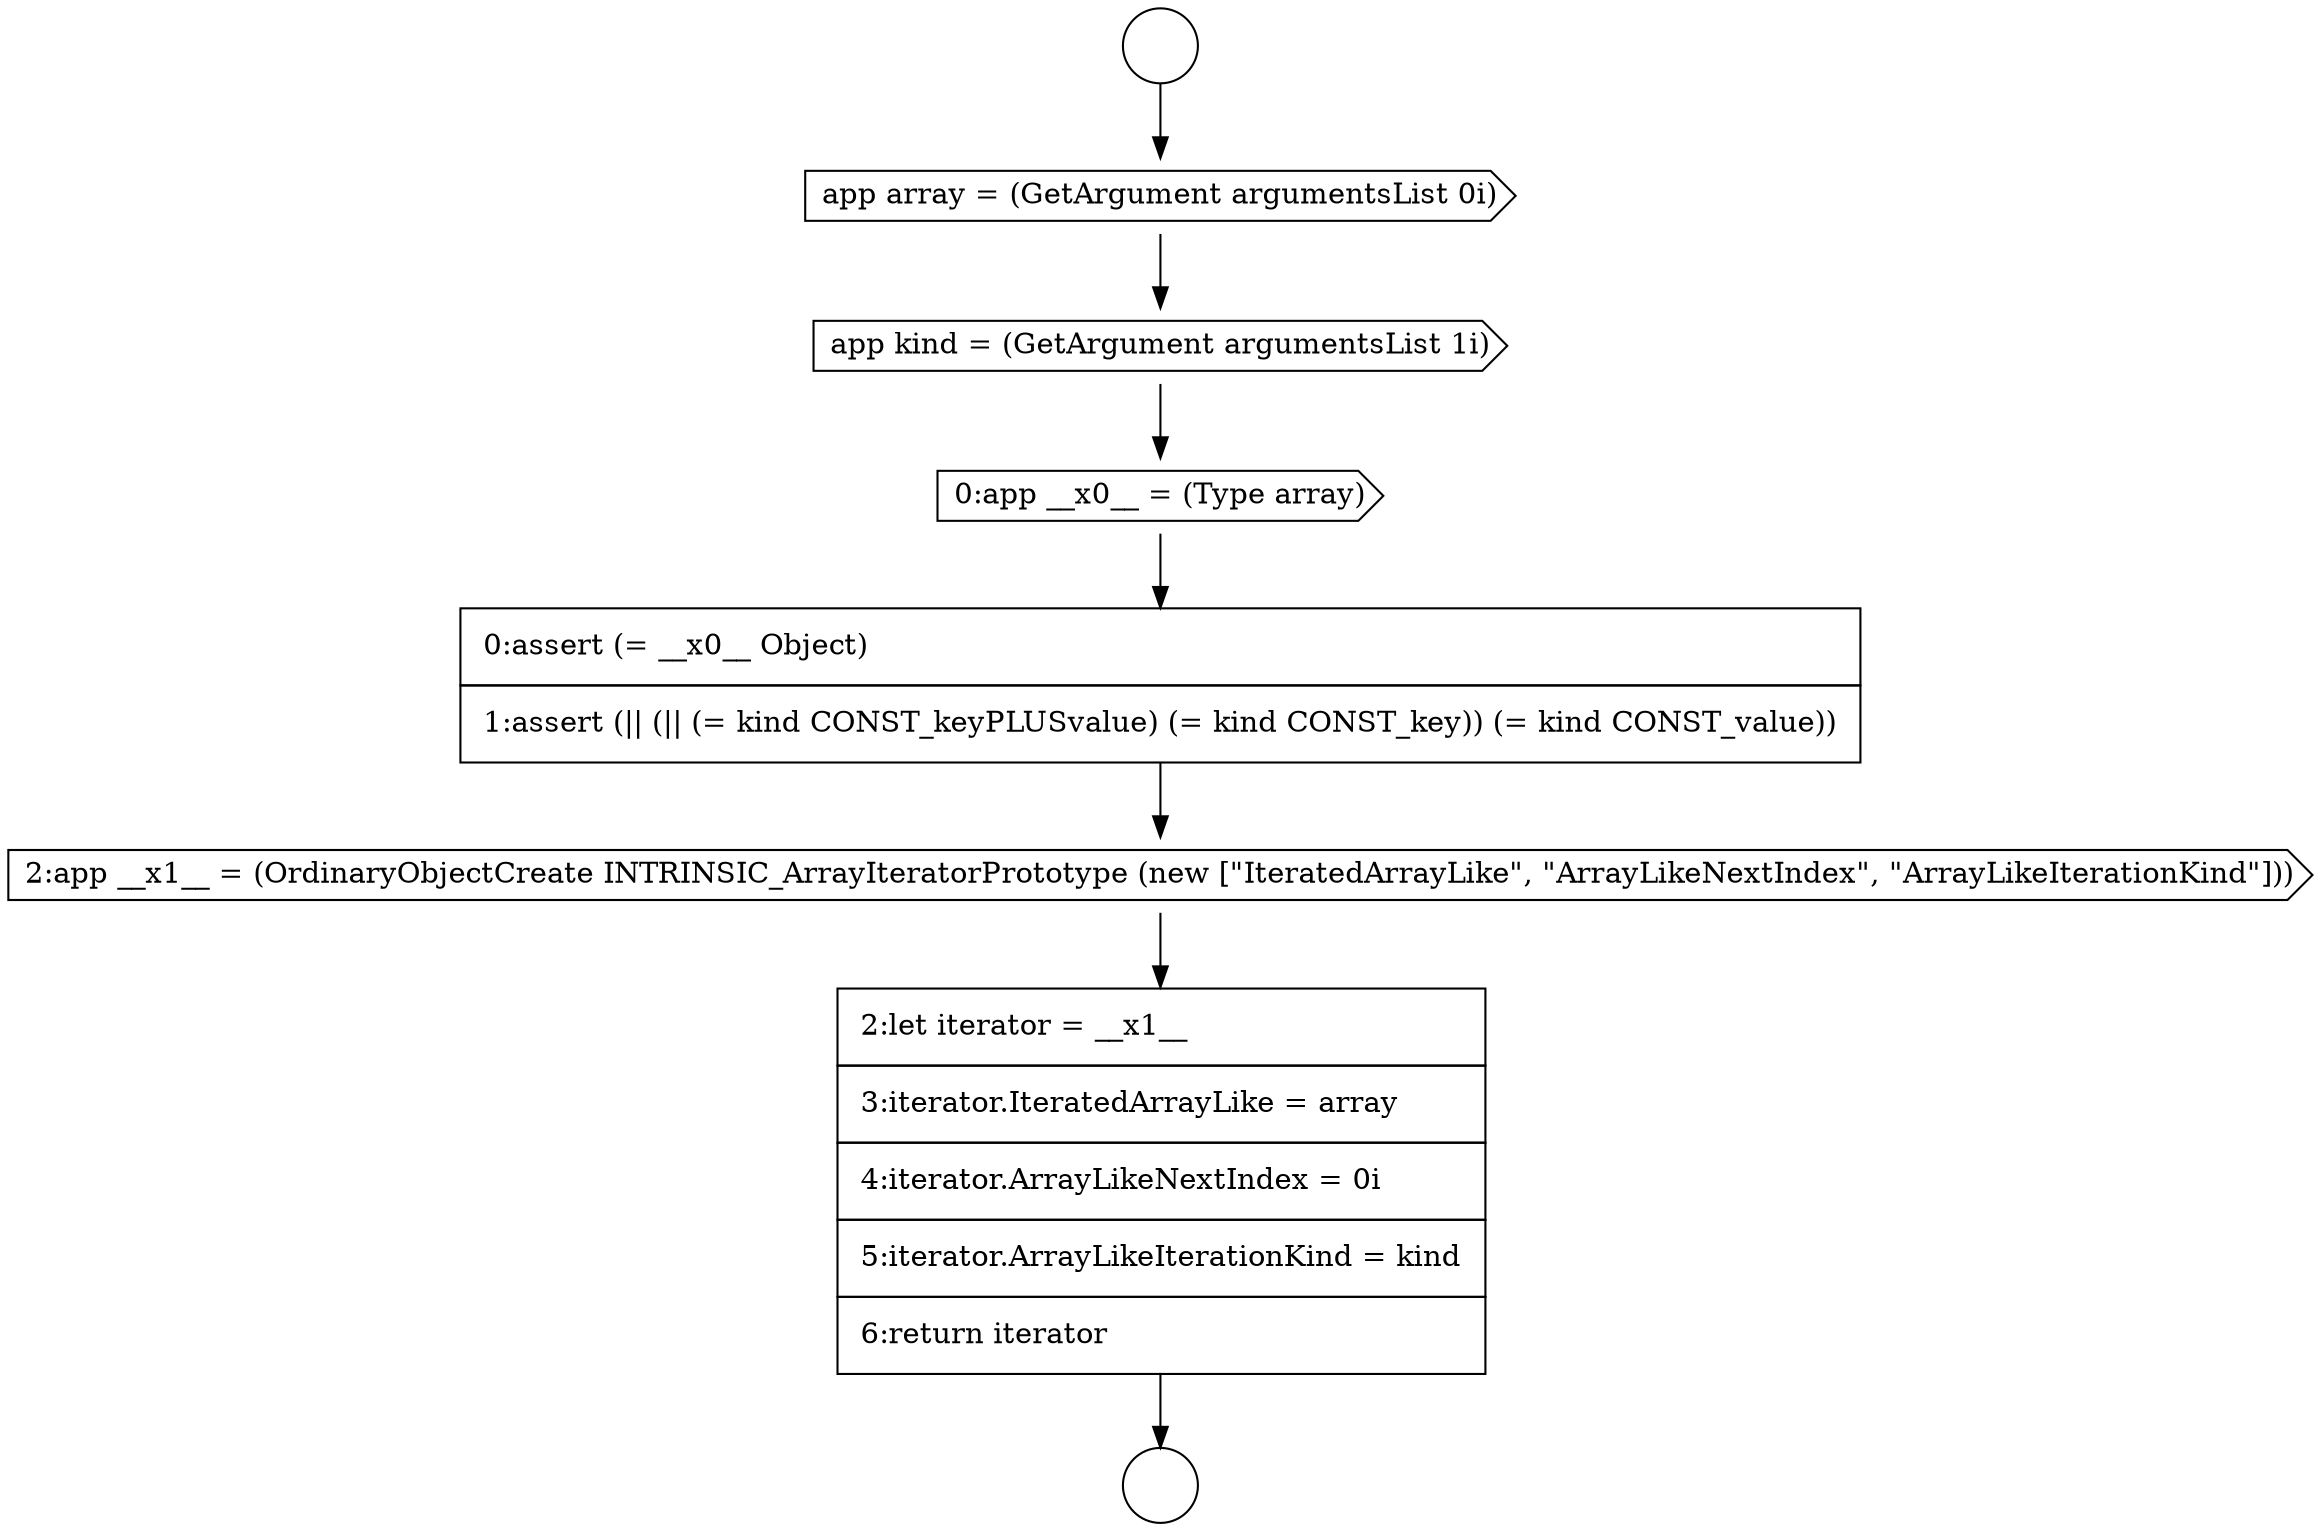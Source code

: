 digraph {
  node16364 [shape=circle label=" " color="black" fillcolor="white" style=filled]
  node16371 [shape=none, margin=0, label=<<font color="black">
    <table border="0" cellborder="1" cellspacing="0" cellpadding="10">
      <tr><td align="left">2:let iterator = __x1__</td></tr>
      <tr><td align="left">3:iterator.IteratedArrayLike = array</td></tr>
      <tr><td align="left">4:iterator.ArrayLikeNextIndex = 0i</td></tr>
      <tr><td align="left">5:iterator.ArrayLikeIterationKind = kind</td></tr>
      <tr><td align="left">6:return iterator</td></tr>
    </table>
  </font>> color="black" fillcolor="white" style=filled]
  node16365 [shape=circle label=" " color="black" fillcolor="white" style=filled]
  node16370 [shape=cds, label=<<font color="black">2:app __x1__ = (OrdinaryObjectCreate INTRINSIC_ArrayIteratorPrototype (new [&quot;IteratedArrayLike&quot;, &quot;ArrayLikeNextIndex&quot;, &quot;ArrayLikeIterationKind&quot;]))</font>> color="black" fillcolor="white" style=filled]
  node16366 [shape=cds, label=<<font color="black">app array = (GetArgument argumentsList 0i)</font>> color="black" fillcolor="white" style=filled]
  node16367 [shape=cds, label=<<font color="black">app kind = (GetArgument argumentsList 1i)</font>> color="black" fillcolor="white" style=filled]
  node16369 [shape=none, margin=0, label=<<font color="black">
    <table border="0" cellborder="1" cellspacing="0" cellpadding="10">
      <tr><td align="left">0:assert (= __x0__ Object)</td></tr>
      <tr><td align="left">1:assert (|| (|| (= kind CONST_keyPLUSvalue) (= kind CONST_key)) (= kind CONST_value))</td></tr>
    </table>
  </font>> color="black" fillcolor="white" style=filled]
  node16368 [shape=cds, label=<<font color="black">0:app __x0__ = (Type array)</font>> color="black" fillcolor="white" style=filled]
  node16364 -> node16366 [ color="black"]
  node16368 -> node16369 [ color="black"]
  node16366 -> node16367 [ color="black"]
  node16369 -> node16370 [ color="black"]
  node16367 -> node16368 [ color="black"]
  node16370 -> node16371 [ color="black"]
  node16371 -> node16365 [ color="black"]
}

